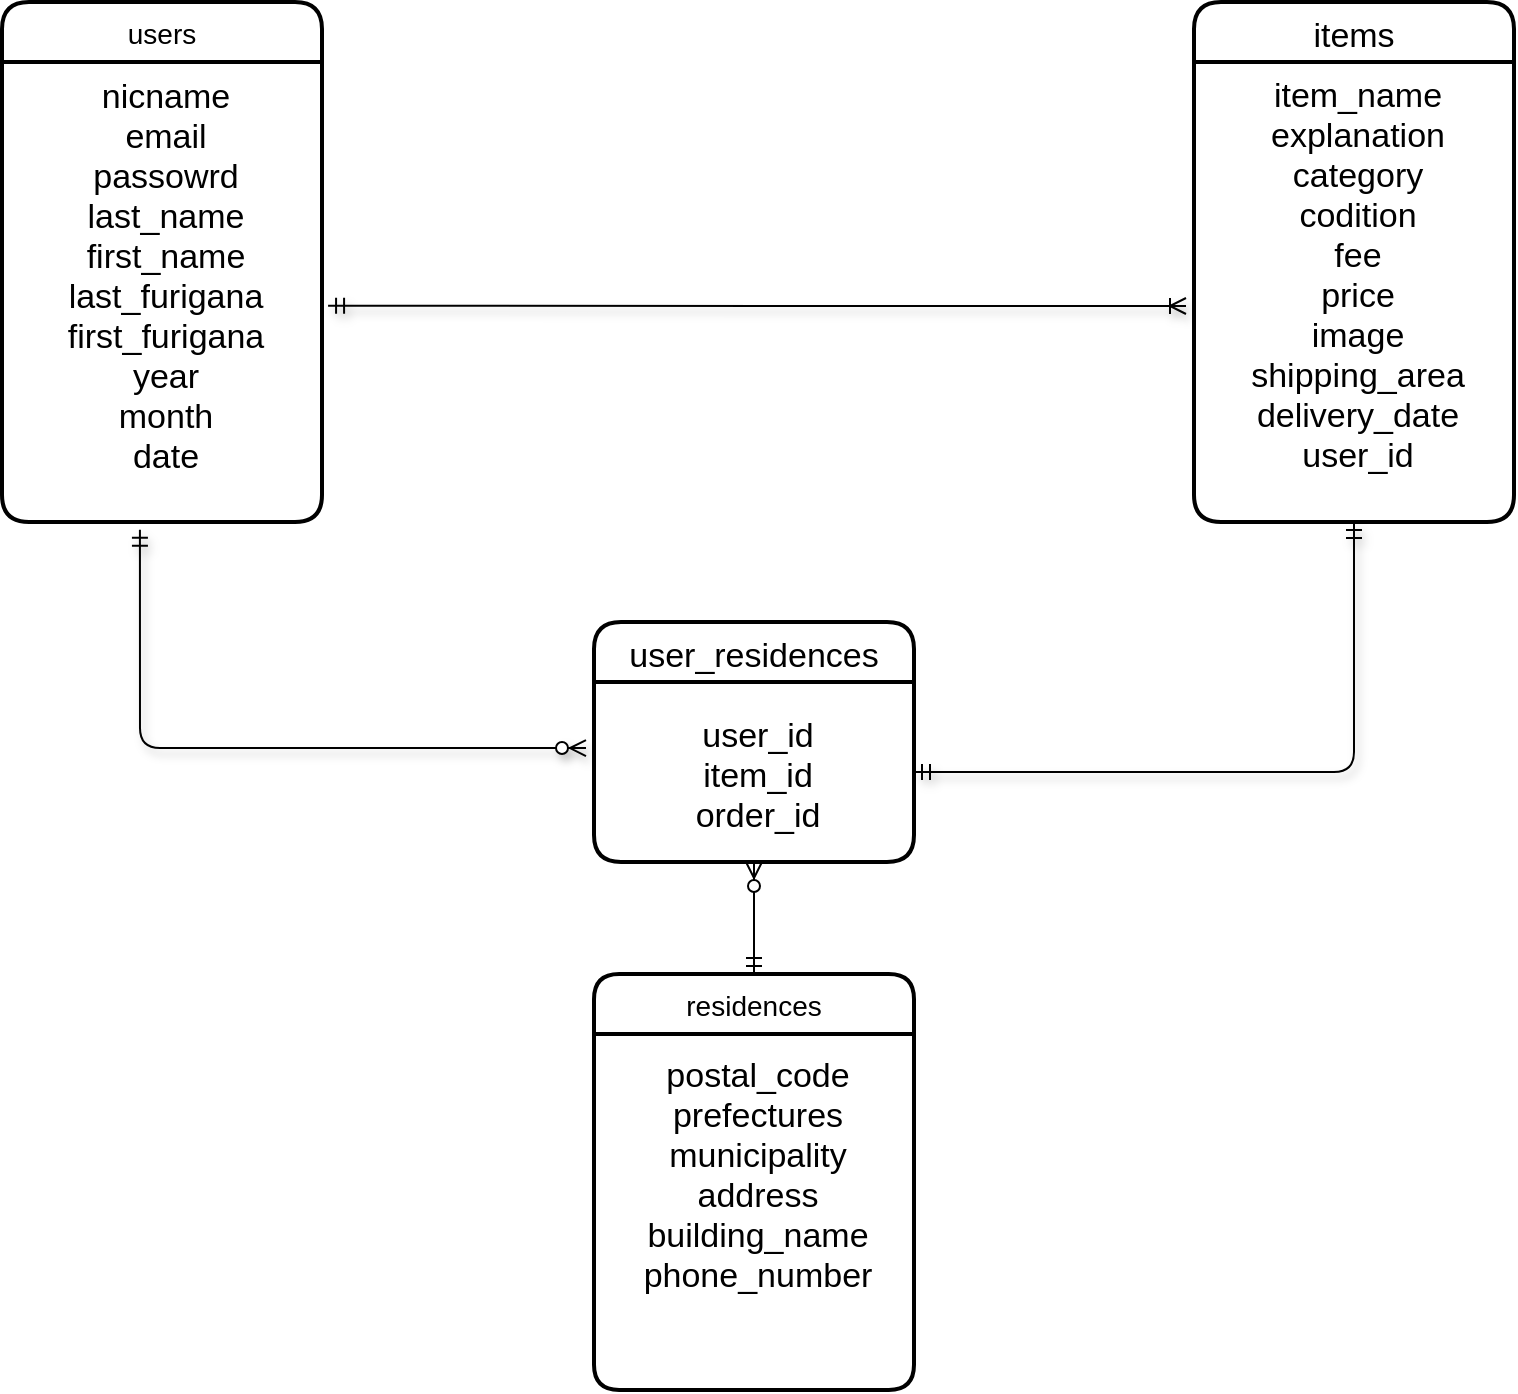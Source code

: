 <mxfile version="13.10.0" type="embed">
    <diagram id="0waNpuC8tsRlm68uVR6Y" name="ページ1">
        <mxGraphModel dx="936" dy="411" grid="1" gridSize="8" guides="1" tooltips="1" connect="1" arrows="1" fold="1" page="1" pageScale="1" pageWidth="827" pageHeight="1169" background="none" math="0" shadow="0">
            <root>
                <mxCell id="0"/>
                <mxCell id="1" parent="0"/>
                <mxCell id="7" value="users" style="swimlane;childLayout=stackLayout;horizontal=1;startSize=30;horizontalStack=0;fontSize=14;fontStyle=0;strokeWidth=2;resizeParent=0;resizeLast=1;shadow=0;dashed=0;align=center;rounded=1;" parent="1" vertex="1">
                    <mxGeometry x="24" y="10" width="160" height="260" as="geometry"/>
                </mxCell>
                <mxCell id="8" value="nicname&#10;email&#10;passowrd&#10;last_name&#10;first_name&#10;last_furigana&#10;first_furigana&#10;year&#10;month&#10;date" style="align=center;strokeColor=none;fillColor=none;spacingLeft=4;fontSize=17;verticalAlign=top;resizable=0;rotatable=0;part=1;rounded=1;" parent="7" vertex="1">
                    <mxGeometry y="30" width="160" height="230" as="geometry"/>
                </mxCell>
                <mxCell id="9" value="items" style="swimlane;childLayout=stackLayout;horizontal=1;startSize=30;horizontalStack=0;fontSize=17;fontStyle=0;strokeWidth=2;resizeParent=0;resizeLast=1;shadow=0;dashed=0;align=center;rounded=1;" parent="1" vertex="1">
                    <mxGeometry x="620" y="10" width="160" height="260" as="geometry"/>
                </mxCell>
                <mxCell id="10" value="item_name&#10;explanation&#10;category&#10;codition&#10;fee&#10;price&#10;image&#10;shipping_area&#10;delivery_date&#10;user_id&#10;" style="align=center;strokeColor=none;fillColor=none;spacingLeft=4;fontSize=17;verticalAlign=middle;resizable=0;rotatable=0;part=1;fontStyle=0;rounded=1;" parent="9" vertex="1">
                    <mxGeometry y="30" width="160" height="230" as="geometry"/>
                </mxCell>
                <mxCell id="12" value="user_residences" style="swimlane;childLayout=stackLayout;horizontal=1;startSize=30;horizontalStack=0;fontSize=17;fontStyle=0;strokeWidth=2;resizeParent=0;resizeLast=1;shadow=0;dashed=0;align=center;rounded=1;verticalAlign=middle;" parent="1" vertex="1">
                    <mxGeometry x="320" y="320" width="160" height="120" as="geometry"/>
                </mxCell>
                <mxCell id="13" value="user_id&#10;item_id&#10;order_id" style="align=center;strokeColor=none;fillColor=none;spacingLeft=4;fontSize=17;verticalAlign=middle;resizable=0;rotatable=0;part=1;rounded=1;" parent="12" vertex="1">
                    <mxGeometry y="30" width="160" height="90" as="geometry"/>
                </mxCell>
                <mxCell id="28" value="" style="edgeStyle=orthogonalEdgeStyle;fontSize=12;html=1;endArrow=ERmandOne;startArrow=ERmandOne;shadow=1;exitX=1;exitY=0.5;exitDx=0;exitDy=0;entryX=0.5;entryY=1;entryDx=0;entryDy=0;" parent="1" source="13" target="10" edge="1">
                    <mxGeometry width="100" height="100" relative="1" as="geometry">
                        <mxPoint x="536" y="396" as="sourcePoint"/>
                        <mxPoint x="636" y="296" as="targetPoint"/>
                    </mxGeometry>
                </mxCell>
                <mxCell id="32" value="" style="edgeStyle=entityRelationEdgeStyle;fontSize=12;html=1;endArrow=ERoneToMany;startArrow=ERmandOne;shadow=1;exitX=1.019;exitY=0.53;exitDx=0;exitDy=0;exitPerimeter=0;" parent="1" source="8" edge="1">
                    <mxGeometry width="100" height="100" relative="1" as="geometry">
                        <mxPoint x="345" y="220" as="sourcePoint"/>
                        <mxPoint x="616" y="162" as="targetPoint"/>
                    </mxGeometry>
                </mxCell>
                <mxCell id="34" value="" style="edgeStyle=orthogonalEdgeStyle;fontSize=12;html=1;endArrow=ERzeroToMany;startArrow=ERmandOne;shadow=1;entryX=-0.025;entryY=0.367;entryDx=0;entryDy=0;entryPerimeter=0;exitX=0.431;exitY=1.017;exitDx=0;exitDy=0;exitPerimeter=0;" parent="1" source="8" target="13" edge="1">
                    <mxGeometry width="100" height="100" relative="1" as="geometry">
                        <mxPoint x="152" y="432" as="sourcePoint"/>
                        <mxPoint x="164" y="330" as="targetPoint"/>
                        <Array as="points">
                            <mxPoint x="93" y="383"/>
                        </Array>
                    </mxGeometry>
                </mxCell>
                <mxCell id="45" value="residences" style="swimlane;childLayout=stackLayout;horizontal=1;startSize=30;horizontalStack=0;rounded=1;fontSize=14;fontStyle=0;strokeWidth=2;resizeParent=0;resizeLast=1;shadow=0;dashed=0;align=center;arcSize=14;verticalAlign=middle;" parent="1" vertex="1">
                    <mxGeometry x="320" y="496" width="160" height="208" as="geometry"/>
                </mxCell>
                <mxCell id="46" value="postal_code&#10;prefectures&#10;municipality&#10;address&#10;building_name&#10;phone_number&#10;&#10;" style="align=center;strokeColor=none;fillColor=none;spacingLeft=4;fontSize=17;verticalAlign=middle;resizable=0;rotatable=0;part=1;" parent="45" vertex="1">
                    <mxGeometry y="30" width="160" height="178" as="geometry"/>
                </mxCell>
                <mxCell id="49" value="" style="edgeStyle=orthogonalEdgeStyle;fontSize=12;html=1;endArrow=ERzeroToMany;startArrow=ERmandOne;exitX=0.5;exitY=0;exitDx=0;exitDy=0;entryX=0.5;entryY=1;entryDx=0;entryDy=0;" edge="1" parent="1" source="45" target="13">
                    <mxGeometry width="100" height="100" relative="1" as="geometry">
                        <mxPoint x="368" y="516" as="sourcePoint"/>
                        <mxPoint x="468" y="416" as="targetPoint"/>
                    </mxGeometry>
                </mxCell>
            </root>
        </mxGraphModel>
    </diagram>
</mxfile>